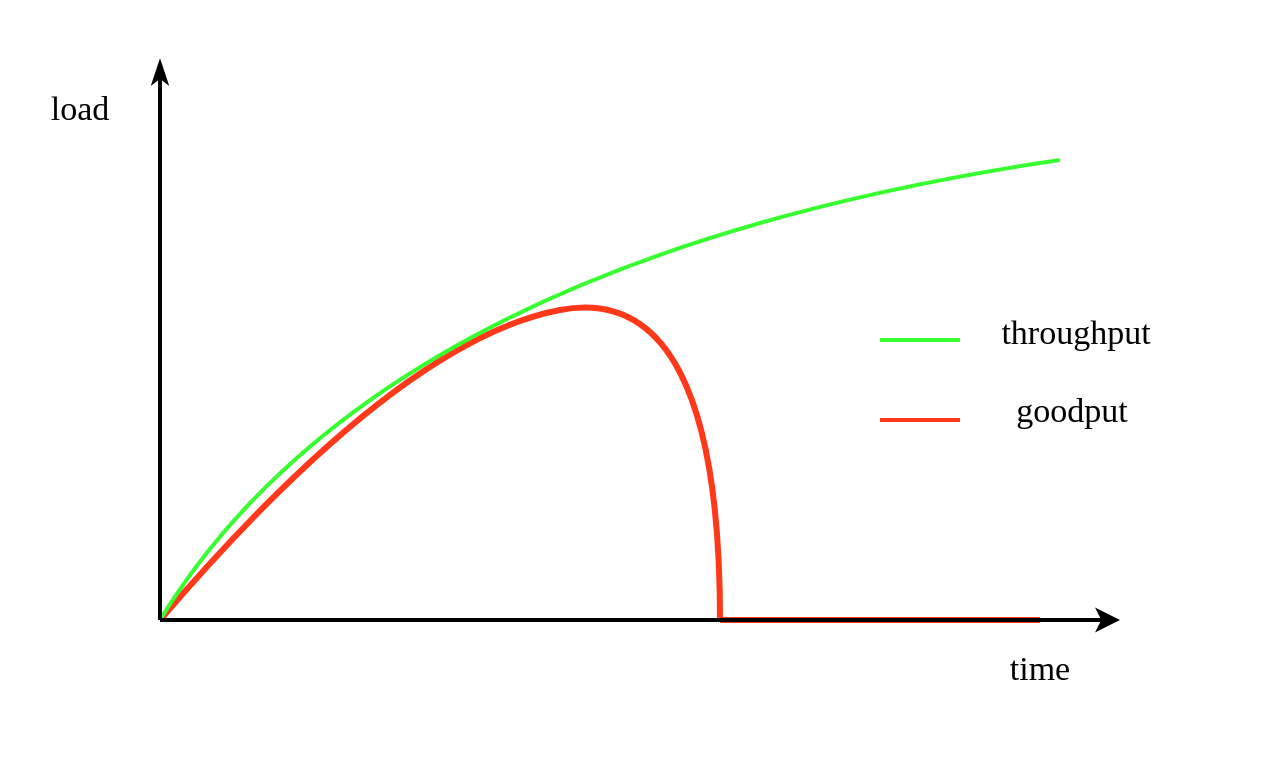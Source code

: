 <mxfile version="13.9.2" type="device"><diagram id="ayX7aWtaa1Z4JQJe5FuS" name="Page-1"><mxGraphModel dx="1422" dy="760" grid="1" gridSize="10" guides="1" tooltips="1" connect="1" arrows="1" fold="1" page="1" pageScale="1" pageWidth="850" pageHeight="1100" math="0" shadow="0"><root><mxCell id="0"/><mxCell id="1" parent="0"/><mxCell id="Jsb8afi5IXozdJc9LLDB-3" value="" style="curved=1;endArrow=none;html=1;endFill=0;strokeWidth=3;strokeColor=#FF3819;" edge="1" parent="1"><mxGeometry width="50" height="50" relative="1" as="geometry"><mxPoint x="200" y="400" as="sourcePoint"/><mxPoint x="480" y="400" as="targetPoint"/><Array as="points"><mxPoint x="320" y="260"/><mxPoint x="480" y="230"/></Array></mxGeometry></mxCell><mxCell id="Jsb8afi5IXozdJc9LLDB-4" value="" style="endArrow=none;html=1;strokeWidth=3;strokeColor=#FF3819;" edge="1" parent="1"><mxGeometry width="50" height="50" relative="1" as="geometry"><mxPoint x="480" y="400" as="sourcePoint"/><mxPoint x="640" y="400" as="targetPoint"/></mxGeometry></mxCell><mxCell id="Jsb8afi5IXozdJc9LLDB-5" value="" style="curved=1;endArrow=none;html=1;endFill=0;strokeWidth=2;strokeColor=#37FF30;" edge="1" parent="1"><mxGeometry width="50" height="50" relative="1" as="geometry"><mxPoint x="200" y="400" as="sourcePoint"/><mxPoint x="650" y="170" as="targetPoint"/><Array as="points"><mxPoint x="310" y="220"/></Array></mxGeometry></mxCell><mxCell id="Jsb8afi5IXozdJc9LLDB-6" value="" style="endArrow=classicThin;html=1;strokeWidth=2;endFill=1;" edge="1" parent="1"><mxGeometry width="50" height="50" relative="1" as="geometry"><mxPoint x="200" y="400" as="sourcePoint"/><mxPoint x="200" y="120" as="targetPoint"/></mxGeometry></mxCell><mxCell id="Jsb8afi5IXozdJc9LLDB-7" value="" style="endArrow=classic;html=1;strokeWidth=2;endFill=1;" edge="1" parent="1"><mxGeometry width="50" height="50" relative="1" as="geometry"><mxPoint x="200" y="400" as="sourcePoint"/><mxPoint x="680" y="400" as="targetPoint"/></mxGeometry></mxCell><mxCell id="Jsb8afi5IXozdJc9LLDB-8" value="&lt;font style=&quot;font-size: 17px&quot; face=&quot;Comic Sans MS&quot;&gt;time&lt;/font&gt;" style="text;html=1;strokeColor=none;fillColor=none;align=center;verticalAlign=middle;whiteSpace=wrap;rounded=0;" vertex="1" parent="1"><mxGeometry x="610" y="410" width="60" height="30" as="geometry"/></mxCell><mxCell id="Jsb8afi5IXozdJc9LLDB-10" value="&lt;font style=&quot;font-size: 17px&quot; face=&quot;Comic Sans MS&quot;&gt;load&lt;/font&gt;" style="text;html=1;strokeColor=none;fillColor=none;align=center;verticalAlign=middle;whiteSpace=wrap;rounded=0;" vertex="1" parent="1"><mxGeometry x="130" y="130" width="60" height="30" as="geometry"/></mxCell><mxCell id="Jsb8afi5IXozdJc9LLDB-11" value="" style="endArrow=none;html=1;strokeWidth=2;strokeColor=#37FF30;" edge="1" parent="1"><mxGeometry width="50" height="50" relative="1" as="geometry"><mxPoint x="560" y="260" as="sourcePoint"/><mxPoint x="600" y="260" as="targetPoint"/></mxGeometry></mxCell><mxCell id="Jsb8afi5IXozdJc9LLDB-12" value="" style="endArrow=none;html=1;strokeWidth=2;strokeColor=#FF3819;" edge="1" parent="1"><mxGeometry width="50" height="50" relative="1" as="geometry"><mxPoint x="560" y="300" as="sourcePoint"/><mxPoint x="600" y="300" as="targetPoint"/></mxGeometry></mxCell><mxCell id="Jsb8afi5IXozdJc9LLDB-13" value="&lt;font style=&quot;font-size: 17px&quot; face=&quot;Comic Sans MS&quot;&gt;throughput&lt;/font&gt;" style="text;html=1;strokeColor=none;fillColor=none;align=center;verticalAlign=middle;whiteSpace=wrap;rounded=0;" vertex="1" parent="1"><mxGeometry x="603" y="237" width="110" height="40" as="geometry"/></mxCell><mxCell id="Jsb8afi5IXozdJc9LLDB-14" value="&lt;font style=&quot;font-size: 17px&quot; face=&quot;Comic Sans MS&quot;&gt;goodput&lt;/font&gt;" style="text;html=1;strokeColor=none;fillColor=none;align=center;verticalAlign=middle;whiteSpace=wrap;rounded=0;" vertex="1" parent="1"><mxGeometry x="601" y="276" width="110" height="40" as="geometry"/></mxCell><mxCell id="Jsb8afi5IXozdJc9LLDB-15" value="" style="rounded=0;whiteSpace=wrap;html=1;fillColor=none;strokeColor=none;" vertex="1" parent="1"><mxGeometry x="120" y="90" width="630" height="380" as="geometry"/></mxCell></root></mxGraphModel></diagram></mxfile>